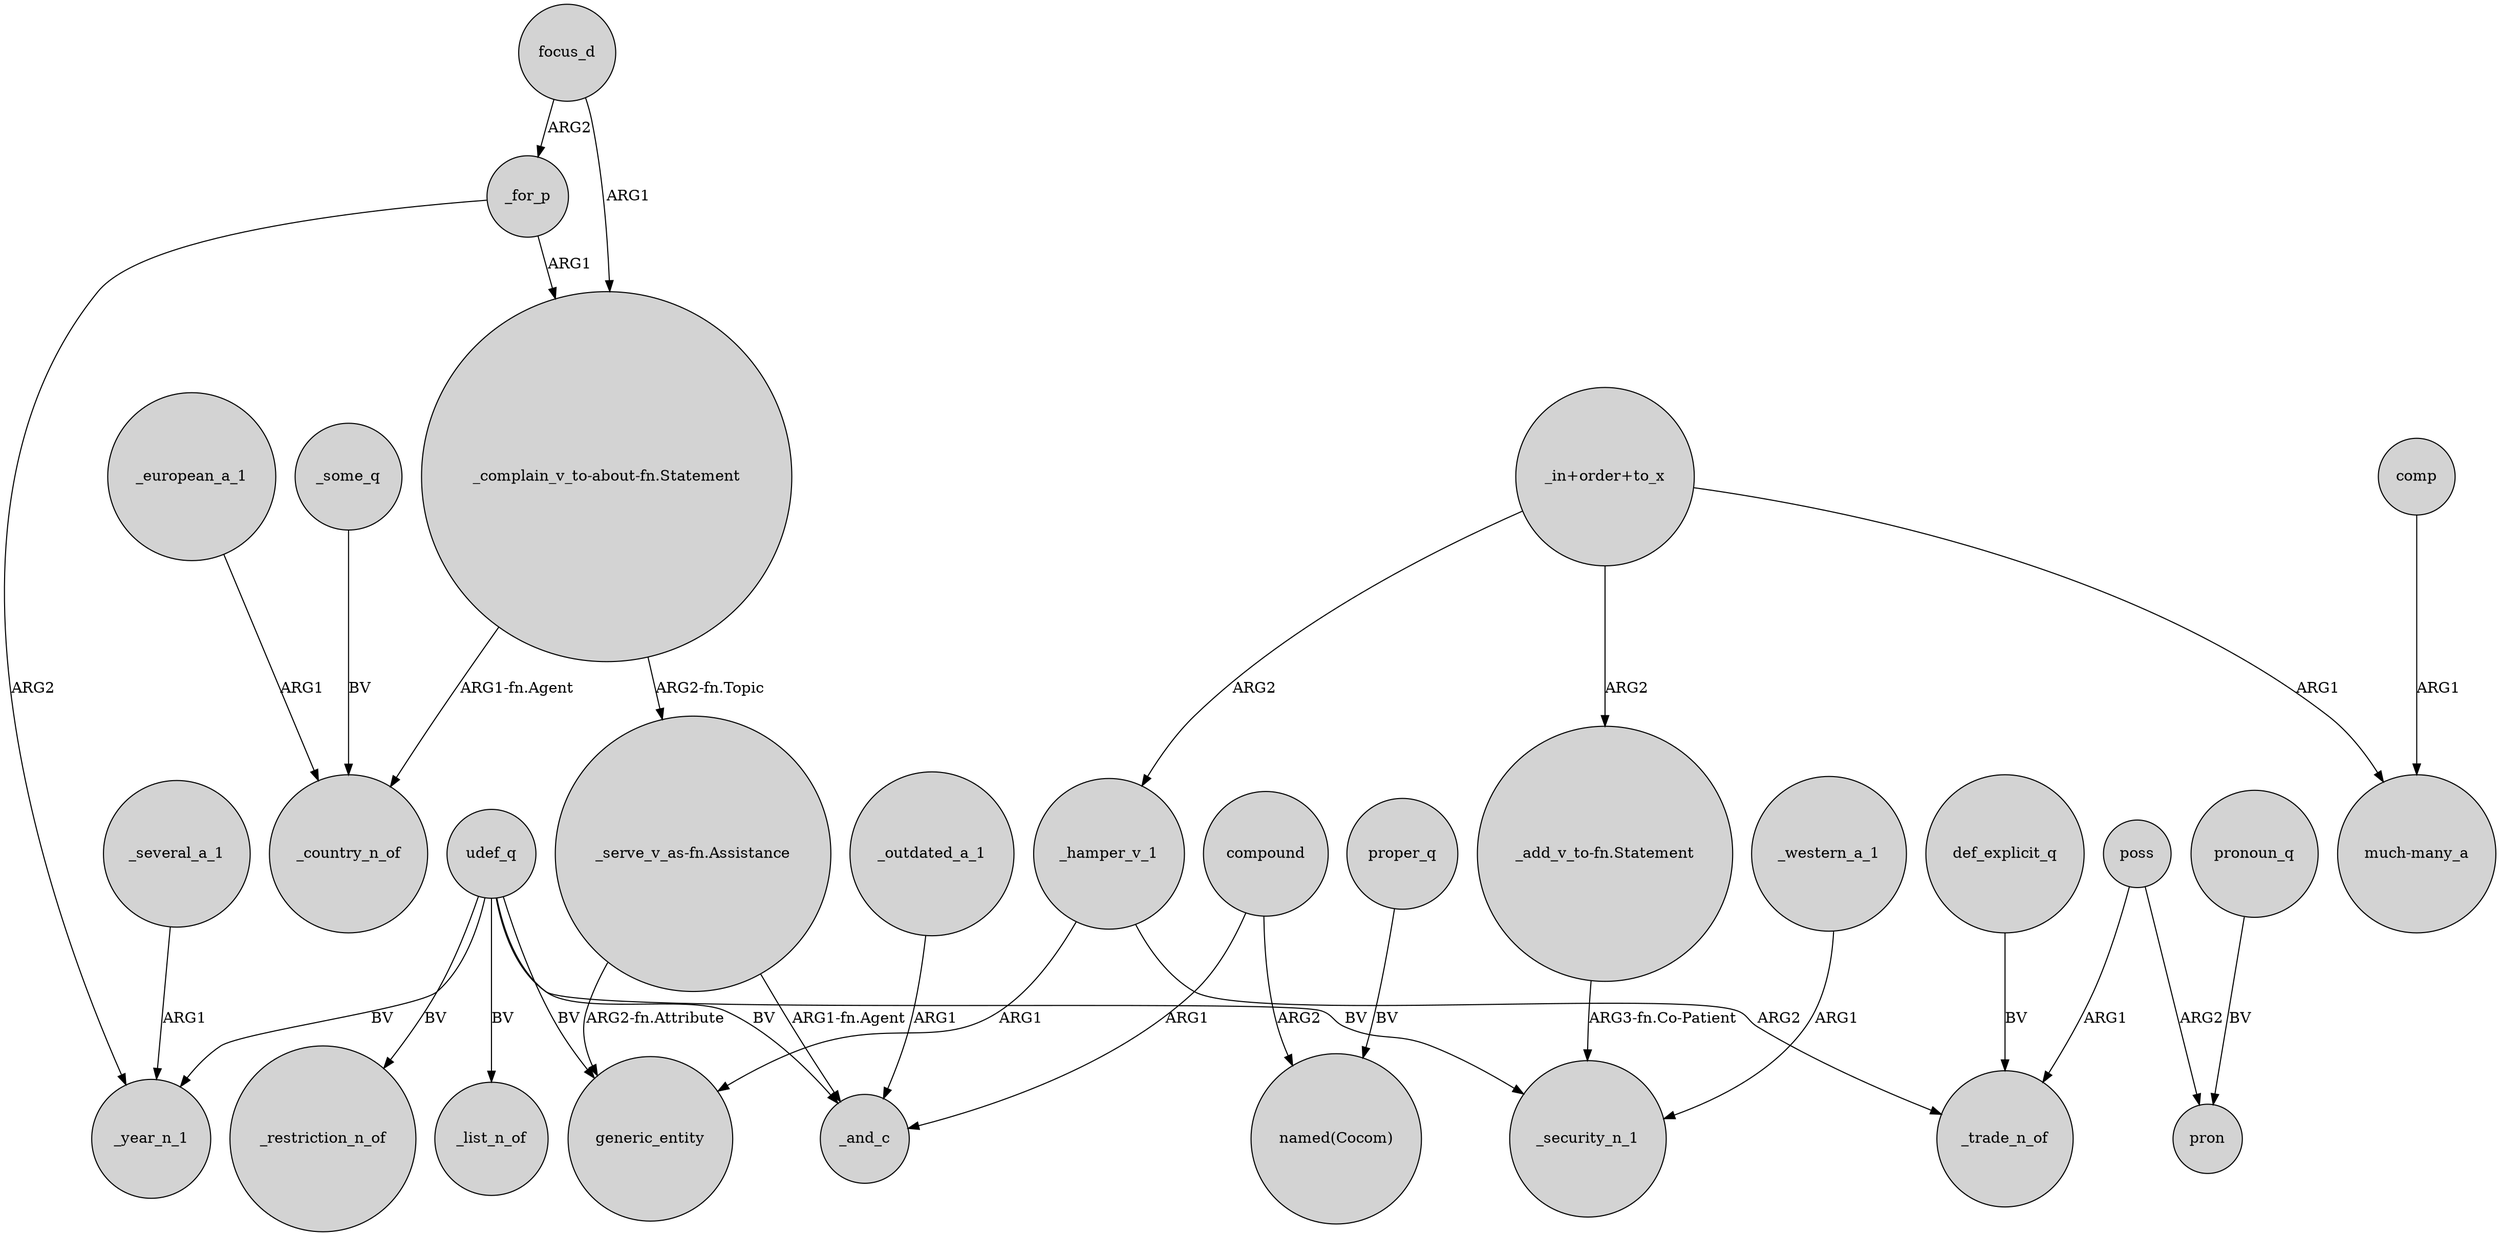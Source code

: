 digraph {
	node [shape=circle style=filled]
	"_in+order+to_x" -> _hamper_v_1 [label=ARG2]
	udef_q -> generic_entity [label=BV]
	_for_p -> _year_n_1 [label=ARG2]
	poss -> pron [label=ARG2]
	_some_q -> _country_n_of [label=BV]
	_for_p -> "_complain_v_to-about-fn.Statement" [label=ARG1]
	"_in+order+to_x" -> "_add_v_to-fn.Statement" [label=ARG2]
	"_add_v_to-fn.Statement" -> _security_n_1 [label="ARG3-fn.Co-Patient"]
	_outdated_a_1 -> _and_c [label=ARG1]
	udef_q -> _restriction_n_of [label=BV]
	def_explicit_q -> _trade_n_of [label=BV]
	compound -> "named(Cocom)" [label=ARG2]
	focus_d -> _for_p [label=ARG2]
	_hamper_v_1 -> generic_entity [label=ARG1]
	"_complain_v_to-about-fn.Statement" -> "_serve_v_as-fn.Assistance" [label="ARG2-fn.Topic"]
	"_in+order+to_x" -> "much-many_a" [label=ARG1]
	poss -> _trade_n_of [label=ARG1]
	pronoun_q -> pron [label=BV]
	_hamper_v_1 -> _trade_n_of [label=ARG2]
	comp -> "much-many_a" [label=ARG1]
	proper_q -> "named(Cocom)" [label=BV]
	"_serve_v_as-fn.Assistance" -> _and_c [label="ARG1-fn.Agent"]
	focus_d -> "_complain_v_to-about-fn.Statement" [label=ARG1]
	compound -> _and_c [label=ARG1]
	udef_q -> _list_n_of [label=BV]
	"_serve_v_as-fn.Assistance" -> generic_entity [label="ARG2-fn.Attribute"]
	_western_a_1 -> _security_n_1 [label=ARG1]
	"_complain_v_to-about-fn.Statement" -> _country_n_of [label="ARG1-fn.Agent"]
	udef_q -> _year_n_1 [label=BV]
	_several_a_1 -> _year_n_1 [label=ARG1]
	udef_q -> _and_c [label=BV]
	_european_a_1 -> _country_n_of [label=ARG1]
	udef_q -> _security_n_1 [label=BV]
}
